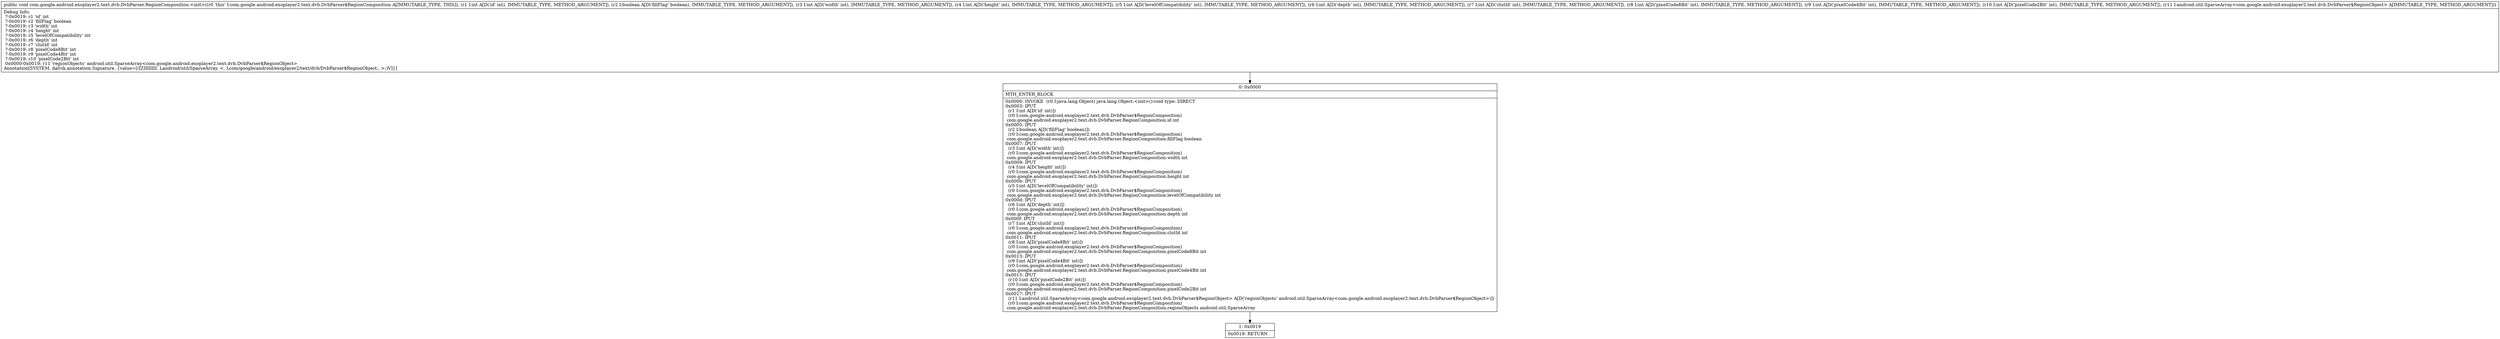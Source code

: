 digraph "CFG forcom.google.android.exoplayer2.text.dvb.DvbParser.RegionComposition.\<init\>(IZIIIIIIIILandroid\/util\/SparseArray;)V" {
Node_0 [shape=record,label="{0\:\ 0x0000|MTH_ENTER_BLOCK\l|0x0000: INVOKE  (r0 I:java.lang.Object) java.lang.Object.\<init\>():void type: DIRECT \l0x0003: IPUT  \l  (r1 I:int A[D('id' int)])\l  (r0 I:com.google.android.exoplayer2.text.dvb.DvbParser$RegionComposition)\l com.google.android.exoplayer2.text.dvb.DvbParser.RegionComposition.id int \l0x0005: IPUT  \l  (r2 I:boolean A[D('fillFlag' boolean)])\l  (r0 I:com.google.android.exoplayer2.text.dvb.DvbParser$RegionComposition)\l com.google.android.exoplayer2.text.dvb.DvbParser.RegionComposition.fillFlag boolean \l0x0007: IPUT  \l  (r3 I:int A[D('width' int)])\l  (r0 I:com.google.android.exoplayer2.text.dvb.DvbParser$RegionComposition)\l com.google.android.exoplayer2.text.dvb.DvbParser.RegionComposition.width int \l0x0009: IPUT  \l  (r4 I:int A[D('height' int)])\l  (r0 I:com.google.android.exoplayer2.text.dvb.DvbParser$RegionComposition)\l com.google.android.exoplayer2.text.dvb.DvbParser.RegionComposition.height int \l0x000b: IPUT  \l  (r5 I:int A[D('levelOfCompatibility' int)])\l  (r0 I:com.google.android.exoplayer2.text.dvb.DvbParser$RegionComposition)\l com.google.android.exoplayer2.text.dvb.DvbParser.RegionComposition.levelOfCompatibility int \l0x000d: IPUT  \l  (r6 I:int A[D('depth' int)])\l  (r0 I:com.google.android.exoplayer2.text.dvb.DvbParser$RegionComposition)\l com.google.android.exoplayer2.text.dvb.DvbParser.RegionComposition.depth int \l0x000f: IPUT  \l  (r7 I:int A[D('clutId' int)])\l  (r0 I:com.google.android.exoplayer2.text.dvb.DvbParser$RegionComposition)\l com.google.android.exoplayer2.text.dvb.DvbParser.RegionComposition.clutId int \l0x0011: IPUT  \l  (r8 I:int A[D('pixelCode8Bit' int)])\l  (r0 I:com.google.android.exoplayer2.text.dvb.DvbParser$RegionComposition)\l com.google.android.exoplayer2.text.dvb.DvbParser.RegionComposition.pixelCode8Bit int \l0x0013: IPUT  \l  (r9 I:int A[D('pixelCode4Bit' int)])\l  (r0 I:com.google.android.exoplayer2.text.dvb.DvbParser$RegionComposition)\l com.google.android.exoplayer2.text.dvb.DvbParser.RegionComposition.pixelCode4Bit int \l0x0015: IPUT  \l  (r10 I:int A[D('pixelCode2Bit' int)])\l  (r0 I:com.google.android.exoplayer2.text.dvb.DvbParser$RegionComposition)\l com.google.android.exoplayer2.text.dvb.DvbParser.RegionComposition.pixelCode2Bit int \l0x0017: IPUT  \l  (r11 I:android.util.SparseArray\<com.google.android.exoplayer2.text.dvb.DvbParser$RegionObject\> A[D('regionObjects' android.util.SparseArray\<com.google.android.exoplayer2.text.dvb.DvbParser$RegionObject\>)])\l  (r0 I:com.google.android.exoplayer2.text.dvb.DvbParser$RegionComposition)\l com.google.android.exoplayer2.text.dvb.DvbParser.RegionComposition.regionObjects android.util.SparseArray \l}"];
Node_1 [shape=record,label="{1\:\ 0x0019|0x0019: RETURN   \l}"];
MethodNode[shape=record,label="{public void com.google.android.exoplayer2.text.dvb.DvbParser.RegionComposition.\<init\>((r0 'this' I:com.google.android.exoplayer2.text.dvb.DvbParser$RegionComposition A[IMMUTABLE_TYPE, THIS]), (r1 I:int A[D('id' int), IMMUTABLE_TYPE, METHOD_ARGUMENT]), (r2 I:boolean A[D('fillFlag' boolean), IMMUTABLE_TYPE, METHOD_ARGUMENT]), (r3 I:int A[D('width' int), IMMUTABLE_TYPE, METHOD_ARGUMENT]), (r4 I:int A[D('height' int), IMMUTABLE_TYPE, METHOD_ARGUMENT]), (r5 I:int A[D('levelOfCompatibility' int), IMMUTABLE_TYPE, METHOD_ARGUMENT]), (r6 I:int A[D('depth' int), IMMUTABLE_TYPE, METHOD_ARGUMENT]), (r7 I:int A[D('clutId' int), IMMUTABLE_TYPE, METHOD_ARGUMENT]), (r8 I:int A[D('pixelCode8Bit' int), IMMUTABLE_TYPE, METHOD_ARGUMENT]), (r9 I:int A[D('pixelCode4Bit' int), IMMUTABLE_TYPE, METHOD_ARGUMENT]), (r10 I:int A[D('pixelCode2Bit' int), IMMUTABLE_TYPE, METHOD_ARGUMENT]), (r11 I:android.util.SparseArray\<com.google.android.exoplayer2.text.dvb.DvbParser$RegionObject\> A[IMMUTABLE_TYPE, METHOD_ARGUMENT]))  | Debug Info:\l  ?\-0x0019: r1 'id' int\l  ?\-0x0019: r2 'fillFlag' boolean\l  ?\-0x0019: r3 'width' int\l  ?\-0x0019: r4 'height' int\l  ?\-0x0019: r5 'levelOfCompatibility' int\l  ?\-0x0019: r6 'depth' int\l  ?\-0x0019: r7 'clutId' int\l  ?\-0x0019: r8 'pixelCode8Bit' int\l  ?\-0x0019: r9 'pixelCode4Bit' int\l  ?\-0x0019: r10 'pixelCode2Bit' int\l  0x0000\-0x0019: r11 'regionObjects' android.util.SparseArray\<com.google.android.exoplayer2.text.dvb.DvbParser$RegionObject\>\lAnnotation[SYSTEM, dalvik.annotation.Signature, \{value=[(IZIIIIIIII, Landroid\/util\/SparseArray, \<, Lcom\/google\/android\/exoplayer2\/text\/dvb\/DvbParser$RegionObject;, \>;)V]\}]\l}"];
MethodNode -> Node_0;
Node_0 -> Node_1;
}

